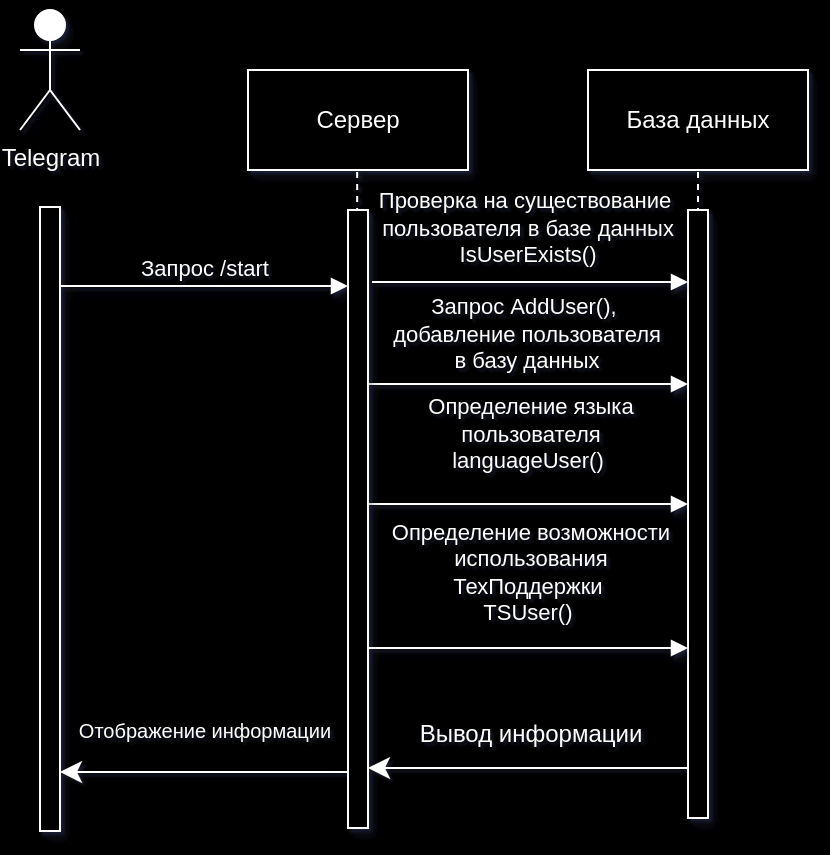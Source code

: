 <mxfile version="22.1.18" type="github">
  <diagram name="Страница — 1" id="NVpP11I8ITSLLkhsAz_-">
    <mxGraphModel dx="1050" dy="617" grid="0" gridSize="10" guides="1" tooltips="1" connect="1" arrows="1" fold="1" page="0" pageScale="1" pageWidth="827" pageHeight="1169" background="#000000" math="0" shadow="1">
      <root>
        <mxCell id="0" />
        <mxCell id="1" parent="0" />
        <mxCell id="J9LKRvI3KS2NjXj1nxN4-1" value="Telegram" style="shape=umlActor;verticalLabelPosition=bottom;verticalAlign=top;html=1;outlineConnect=0;strokeColor=#FFFFFF;fontColor=#FFFFFF;labelBackgroundColor=none;shadow=1;" parent="1" vertex="1">
          <mxGeometry x="116" y="70" width="30" height="60" as="geometry" />
        </mxCell>
        <mxCell id="J9LKRvI3KS2NjXj1nxN4-2" value="" style="html=1;points=[[0,0,0,0,5],[0,1,0,0,-5],[1,0,0,0,5],[1,1,0,0,-5]];perimeter=orthogonalPerimeter;outlineConnect=0;targetShapes=umlLifeline;portConstraint=eastwest;newEdgeStyle={&quot;curved&quot;:0,&quot;rounded&quot;:0};strokeColor=#FFFFFF;fontColor=#FFFFFF;labelBackgroundColor=none;shadow=1;fillColor=#000000;" parent="1" vertex="1">
          <mxGeometry x="126" y="168.5" width="10" height="312" as="geometry" />
        </mxCell>
        <mxCell id="J9LKRvI3KS2NjXj1nxN4-5" value="Сервер" style="html=1;whiteSpace=wrap;strokeColor=#FFFFFF;fontColor=#FFFFFF;labelBackgroundColor=none;shadow=1;fillColor=#000000;" parent="1" vertex="1">
          <mxGeometry x="230" y="100" width="110" height="50" as="geometry" />
        </mxCell>
        <mxCell id="J9LKRvI3KS2NjXj1nxN4-6" value="База данных" style="html=1;whiteSpace=wrap;strokeColor=#FFFFFF;fontColor=#FFFFFF;labelBackgroundColor=none;shadow=1;fillColor=#000000;" parent="1" vertex="1">
          <mxGeometry x="400" y="100" width="110" height="50" as="geometry" />
        </mxCell>
        <mxCell id="J9LKRvI3KS2NjXj1nxN4-7" value="Запрос /start" style="html=1;verticalAlign=bottom;endArrow=block;curved=0;rounded=0;strokeColor=#FFFFFF;fontColor=#FFFFFF;labelBackgroundColor=none;shadow=1;" parent="1" edge="1">
          <mxGeometry width="80" relative="1" as="geometry">
            <mxPoint x="136" y="208" as="sourcePoint" />
            <mxPoint x="280" y="208" as="targetPoint" />
            <mxPoint as="offset" />
          </mxGeometry>
        </mxCell>
        <mxCell id="J9LKRvI3KS2NjXj1nxN4-9" value="Запрос AddUser(),&amp;nbsp;&lt;br&gt;добавление пользователя&lt;br&gt;в базу данных" style="html=1;verticalAlign=bottom;endArrow=block;curved=0;rounded=0;strokeColor=#FFFFFF;fontColor=#FFFFFF;labelBackgroundColor=none;shadow=1;" parent="1" edge="1">
          <mxGeometry x="-0.013" y="3" width="80" relative="1" as="geometry">
            <mxPoint x="290" y="257" as="sourcePoint" />
            <mxPoint x="450" y="257" as="targetPoint" />
            <mxPoint as="offset" />
          </mxGeometry>
        </mxCell>
        <mxCell id="J9LKRvI3KS2NjXj1nxN4-12" value="Определение языка &lt;br&gt;пользователя&lt;br&gt;languageUser()&amp;nbsp;" style="html=1;verticalAlign=bottom;endArrow=block;curved=0;rounded=0;strokeColor=#FFFFFF;fontColor=#FFFFFF;labelBackgroundColor=none;shadow=1;" parent="1" edge="1">
          <mxGeometry x="0.011" y="13" width="80" relative="1" as="geometry">
            <mxPoint x="290" y="317" as="sourcePoint" />
            <mxPoint x="450" y="317" as="targetPoint" />
            <mxPoint as="offset" />
          </mxGeometry>
        </mxCell>
        <mxCell id="J9LKRvI3KS2NjXj1nxN4-17" value="" style="endArrow=none;dashed=1;html=1;rounded=0;entryX=0.5;entryY=1;entryDx=0;entryDy=0;strokeColor=#FFFFFF;fontColor=#FFFFFF;labelBackgroundColor=none;shadow=1;" parent="1" target="J9LKRvI3KS2NjXj1nxN4-6" edge="1">
          <mxGeometry width="50" height="50" relative="1" as="geometry">
            <mxPoint x="455" y="400" as="sourcePoint" />
            <mxPoint x="600" y="280" as="targetPoint" />
          </mxGeometry>
        </mxCell>
        <mxCell id="J9LKRvI3KS2NjXj1nxN4-4" value="" style="html=1;points=[[0,0,0,0,5],[0,1,0,0,-5],[1,0,0,0,5],[1,1,0,0,-5]];perimeter=orthogonalPerimeter;outlineConnect=0;targetShapes=umlLifeline;portConstraint=eastwest;newEdgeStyle={&quot;curved&quot;:0,&quot;rounded&quot;:0};strokeColor=#FFFFFF;fontColor=#FFFFFF;labelBackgroundColor=none;shadow=1;fillColor=#000000;" parent="1" vertex="1">
          <mxGeometry x="450" y="170" width="10" height="304" as="geometry" />
        </mxCell>
        <mxCell id="J9LKRvI3KS2NjXj1nxN4-18" value="" style="endArrow=none;dashed=1;html=1;rounded=0;entryX=0.5;entryY=1;entryDx=0;entryDy=0;strokeColor=#FFFFFF;fontColor=#FFFFFF;labelBackgroundColor=none;shadow=1;" parent="1" edge="1">
          <mxGeometry width="50" height="50" relative="1" as="geometry">
            <mxPoint x="284.58" y="400" as="sourcePoint" />
            <mxPoint x="284.58" y="150" as="targetPoint" />
          </mxGeometry>
        </mxCell>
        <mxCell id="J9LKRvI3KS2NjXj1nxN4-3" value="" style="html=1;points=[[0,0,0,0,5],[0,1,0,0,-5],[1,0,0,0,5],[1,1,0,0,-5]];perimeter=orthogonalPerimeter;outlineConnect=0;targetShapes=umlLifeline;portConstraint=eastwest;newEdgeStyle={&quot;curved&quot;:0,&quot;rounded&quot;:0};strokeColor=#FFFFFF;fontColor=#FFFFFF;labelBackgroundColor=none;shadow=1;fillColor=#000000;" parent="1" vertex="1">
          <mxGeometry x="280" y="170" width="10" height="309" as="geometry" />
        </mxCell>
        <mxCell id="0xFssQ_vr2TP_NzVL1Nv-3" value="Проверка на существование&lt;br&gt;&amp;nbsp;пользователя в базе данных&lt;br&gt;&amp;nbsp;IsUserExists()" style="html=1;verticalAlign=bottom;endArrow=block;curved=0;rounded=0;strokeColor=#FFFFFF;fontColor=#FFFFFF;labelBackgroundColor=none;shadow=1;" edge="1" parent="1">
          <mxGeometry x="-0.038" y="5" width="80" relative="1" as="geometry">
            <mxPoint x="292" y="206" as="sourcePoint" />
            <mxPoint x="450" y="206" as="targetPoint" />
            <mxPoint as="offset" />
            <Array as="points">
              <mxPoint x="368" y="206" />
            </Array>
          </mxGeometry>
        </mxCell>
        <mxCell id="0xFssQ_vr2TP_NzVL1Nv-5" value="Определение возможности &lt;br&gt;использования&lt;br&gt;ТехПоддержки&amp;nbsp;&lt;br&gt;TSUser()&amp;nbsp;" style="html=1;verticalAlign=bottom;endArrow=block;curved=0;rounded=0;strokeColor=#FFFFFF;fontColor=#FFFFFF;labelBackgroundColor=none;shadow=1;entryX=0;entryY=1;entryDx=0;entryDy=-5;entryPerimeter=0;" edge="1" parent="1">
          <mxGeometry x="0.013" y="9" width="80" relative="1" as="geometry">
            <mxPoint x="290" y="389" as="sourcePoint" />
            <mxPoint x="450" y="389" as="targetPoint" />
            <mxPoint as="offset" />
          </mxGeometry>
        </mxCell>
        <mxCell id="0xFssQ_vr2TP_NzVL1Nv-6" value="" style="endArrow=classic;html=1;rounded=0;fontSize=12;startSize=8;endSize=8;curved=1;strokeColor=#FFFFFF;" edge="1" parent="1" source="J9LKRvI3KS2NjXj1nxN4-4">
          <mxGeometry width="50" height="50" relative="1" as="geometry">
            <mxPoint x="405" y="449" as="sourcePoint" />
            <mxPoint x="290" y="449" as="targetPoint" />
          </mxGeometry>
        </mxCell>
        <mxCell id="0xFssQ_vr2TP_NzVL1Nv-7" value="&lt;font style=&quot;font-size: 12px;&quot; color=&quot;#ffffff&quot;&gt;Вывод информации&lt;/font&gt;" style="text;html=1;align=center;verticalAlign=middle;resizable=0;points=[];autosize=1;strokeColor=none;fillColor=none;fontSize=16;" vertex="1" parent="1">
          <mxGeometry x="306" y="414" width="129" height="31" as="geometry" />
        </mxCell>
        <mxCell id="0xFssQ_vr2TP_NzVL1Nv-8" value="" style="endArrow=classic;html=1;rounded=0;fontSize=12;startSize=8;endSize=8;curved=1;strokeColor=#FFFFFF;" edge="1" parent="1" target="J9LKRvI3KS2NjXj1nxN4-2">
          <mxGeometry width="50" height="50" relative="1" as="geometry">
            <mxPoint x="280" y="451" as="sourcePoint" />
            <mxPoint x="160" y="451" as="targetPoint" />
          </mxGeometry>
        </mxCell>
        <mxCell id="0xFssQ_vr2TP_NzVL1Nv-9" value="&lt;font color=&quot;#ffffff&quot; style=&quot;font-size: 10px;&quot;&gt;Отображение информации&lt;br style=&quot;font-size: 10px;&quot;&gt;&lt;/font&gt;" style="text;html=1;align=center;verticalAlign=middle;resizable=0;points=[];autosize=1;strokeColor=none;fillColor=none;fontSize=10;" vertex="1" parent="1">
          <mxGeometry x="136" y="417.5" width="144" height="24" as="geometry" />
        </mxCell>
      </root>
    </mxGraphModel>
  </diagram>
</mxfile>
